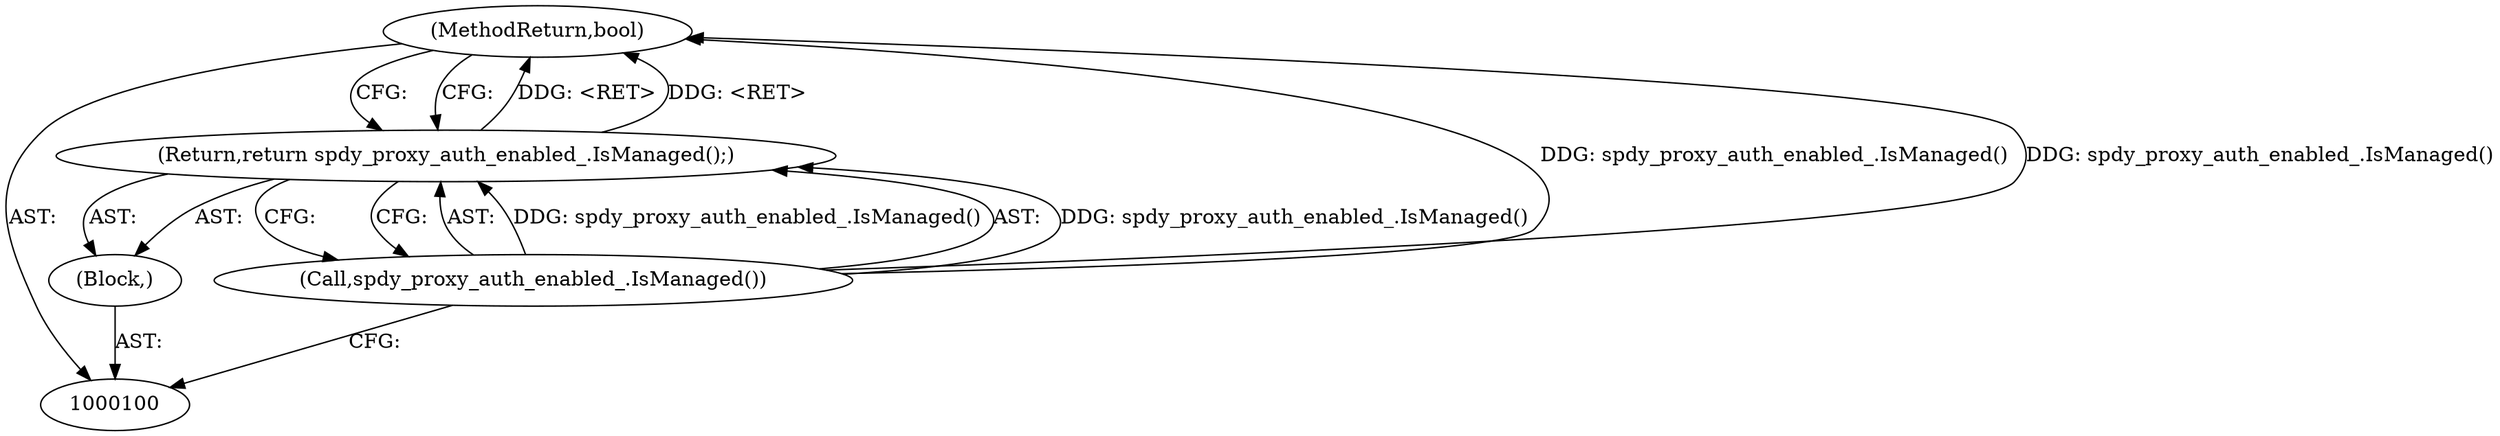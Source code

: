 digraph "1_Chrome_c995d4fe5e96f4d6d4a88b7867279b08e72d2579_7" {
"1000104" [label="(MethodReturn,bool)"];
"1000101" [label="(Block,)"];
"1000102" [label="(Return,return spdy_proxy_auth_enabled_.IsManaged();)"];
"1000103" [label="(Call,spdy_proxy_auth_enabled_.IsManaged())"];
"1000104" -> "1000100"  [label="AST: "];
"1000104" -> "1000102"  [label="CFG: "];
"1000103" -> "1000104"  [label="DDG: spdy_proxy_auth_enabled_.IsManaged()"];
"1000102" -> "1000104"  [label="DDG: <RET>"];
"1000101" -> "1000100"  [label="AST: "];
"1000102" -> "1000101"  [label="AST: "];
"1000102" -> "1000101"  [label="AST: "];
"1000102" -> "1000103"  [label="CFG: "];
"1000103" -> "1000102"  [label="AST: "];
"1000104" -> "1000102"  [label="CFG: "];
"1000102" -> "1000104"  [label="DDG: <RET>"];
"1000103" -> "1000102"  [label="DDG: spdy_proxy_auth_enabled_.IsManaged()"];
"1000103" -> "1000102"  [label="AST: "];
"1000103" -> "1000100"  [label="CFG: "];
"1000102" -> "1000103"  [label="CFG: "];
"1000103" -> "1000104"  [label="DDG: spdy_proxy_auth_enabled_.IsManaged()"];
"1000103" -> "1000102"  [label="DDG: spdy_proxy_auth_enabled_.IsManaged()"];
}
